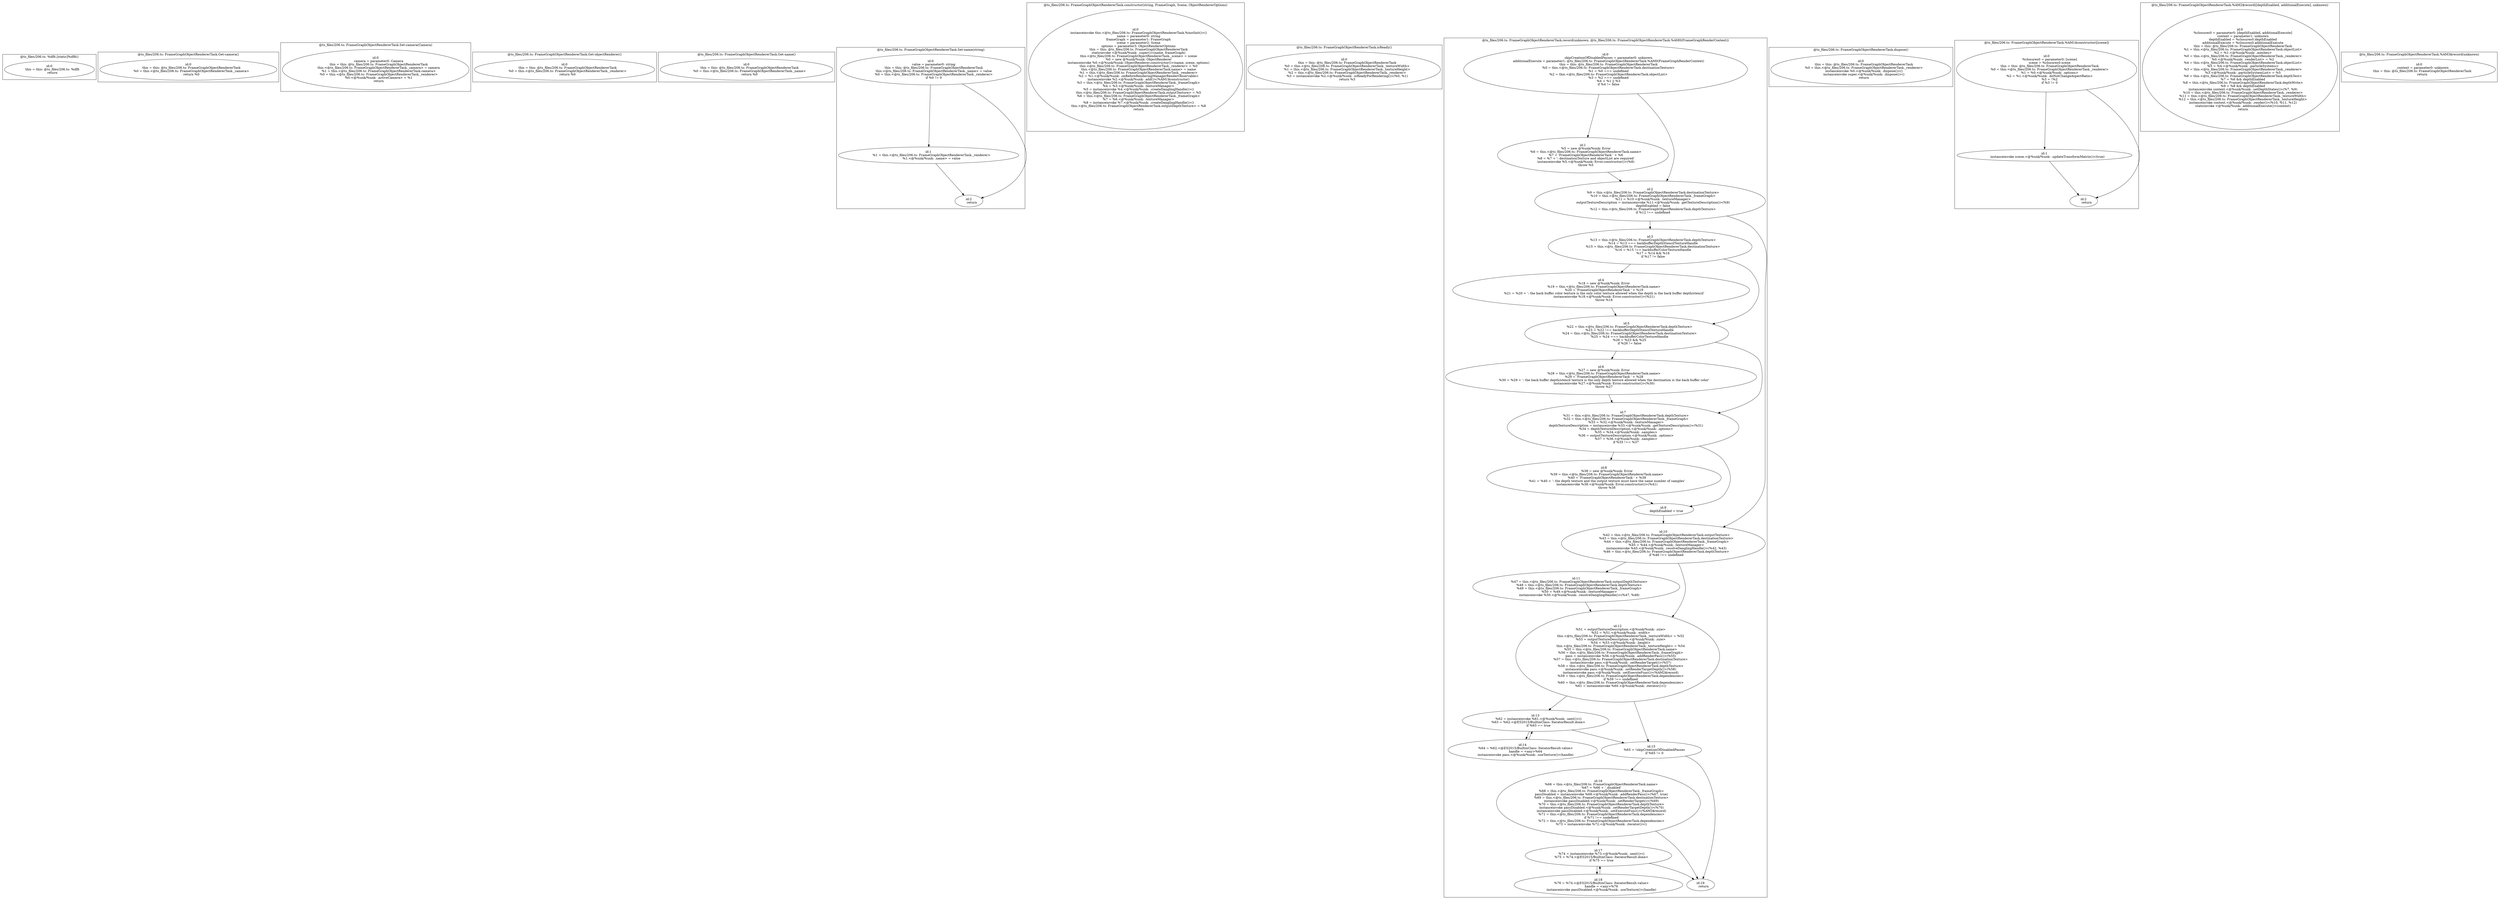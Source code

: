 digraph "206.ts" {
subgraph "cluster_@ts_files/206.ts: %dflt.[static]%dflt()" {
  label="@ts_files/206.ts: %dflt.[static]%dflt()";
  Node33720 [label="id:0
      this = this: @ts_files/206.ts: %dflt
      return"];
}
subgraph "cluster_@ts_files/206.ts: FrameGraphObjectRendererTask.Get-camera()" {
  label="@ts_files/206.ts: FrameGraphObjectRendererTask.Get-camera()";
  Node53780 [label="id:0
      this = this: @ts_files/206.ts: FrameGraphObjectRendererTask
      %0 = this.<@ts_files/206.ts: FrameGraphObjectRendererTask._camera>
      return %0"];
}
subgraph "cluster_@ts_files/206.ts: FrameGraphObjectRendererTask.Set-camera(Camera)" {
  label="@ts_files/206.ts: FrameGraphObjectRendererTask.Set-camera(Camera)";
  Node59750 [label="id:0
      camera = parameter0: Camera
      this = this: @ts_files/206.ts: FrameGraphObjectRendererTask
      this.<@ts_files/206.ts: FrameGraphObjectRendererTask._camera> = camera
      %1 = this.<@ts_files/206.ts: FrameGraphObjectRendererTask.camera>
      %0 = this.<@ts_files/206.ts: FrameGraphObjectRendererTask._renderer>
      %0.<@%unk/%unk: .activeCamera> = %1
      return"];
}
subgraph "cluster_@ts_files/206.ts: FrameGraphObjectRendererTask.Get-objectRenderer()" {
  label="@ts_files/206.ts: FrameGraphObjectRendererTask.Get-objectRenderer()";
  Node62150 [label="id:0
      this = this: @ts_files/206.ts: FrameGraphObjectRendererTask
      %0 = this.<@ts_files/206.ts: FrameGraphObjectRendererTask._renderer>
      return %0"];
}
subgraph "cluster_@ts_files/206.ts: FrameGraphObjectRendererTask.Get-name()" {
  label="@ts_files/206.ts: FrameGraphObjectRendererTask.Get-name()";
  Node51780 [label="id:0
      this = this: @ts_files/206.ts: FrameGraphObjectRendererTask
      %0 = this.<@ts_files/206.ts: FrameGraphObjectRendererTask._name>
      return %0"];
}
subgraph "cluster_@ts_files/206.ts: FrameGraphObjectRendererTask.Set-name(string)" {
  label="@ts_files/206.ts: FrameGraphObjectRendererTask.Set-name(string)";
  Node58530 [label="id:0
      value = parameter0: string
      this = this: @ts_files/206.ts: FrameGraphObjectRendererTask
      this.<@ts_files/206.ts: FrameGraphObjectRendererTask._name> = value
      %0 = this.<@ts_files/206.ts: FrameGraphObjectRendererTask._renderer>
      if %0 != 0"];
  Node58531 [label="id:1
      %1 = this.<@ts_files/206.ts: FrameGraphObjectRendererTask._renderer>
      %1.<@%unk/%unk: .name> = value"];
  Node58532 [label="id:2
      return"];
  Node58530 -> Node58531;
  Node58530 -> Node58532;
  Node58531 -> Node58532;
}
subgraph "cluster_@ts_files/206.ts: FrameGraphObjectRendererTask.constructor(string, FrameGraph, Scene, ObjectRendererOptions)" {
  label="@ts_files/206.ts: FrameGraphObjectRendererTask.constructor(string, FrameGraph, Scene, ObjectRendererOptions)";
  Node101940 [label="id:0
      instanceinvoke this.<@ts_files/206.ts: FrameGraphObjectRendererTask.%instInit()>()
      name = parameter0: string
      frameGraph = parameter1: FrameGraph
      scene = parameter2: Scene
      options = parameter3: ObjectRendererOptions
      this = this: @ts_files/206.ts: FrameGraphObjectRendererTask
      staticinvoke <@%unk/%unk: .super()>(name, frameGraph)
      this.<@ts_files/206.ts: FrameGraphObjectRendererTask._scene> = scene
      %0 = new @%unk/%unk: ObjectRenderer
      instanceinvoke %0.<@%unk/%unk: ObjectRenderer.constructor()>(name, scene, options)
      this.<@ts_files/206.ts: FrameGraphObjectRendererTask._renderer> = %0
      this.<@ts_files/206.ts: FrameGraphObjectRendererTask.name> = name
      %1 = this.<@ts_files/206.ts: FrameGraphObjectRendererTask._renderer>
      %2 = %1.<@%unk/%unk: .onBeforeRenderingManagerRenderObservable>
      instanceinvoke %2.<@%unk/%unk: .add()>(%AM1$constructor)
      %3 = this.<@ts_files/206.ts: FrameGraphObjectRendererTask._frameGraph>
      %4 = %3.<@%unk/%unk: .textureManager>
      %5 = instanceinvoke %4.<@%unk/%unk: .createDanglingHandle()>()
      this.<@ts_files/206.ts: FrameGraphObjectRendererTask.outputTexture> = %5
      %6 = this.<@ts_files/206.ts: FrameGraphObjectRendererTask._frameGraph>
      %7 = %6.<@%unk/%unk: .textureManager>
      %8 = instanceinvoke %7.<@%unk/%unk: .createDanglingHandle()>()
      this.<@ts_files/206.ts: FrameGraphObjectRendererTask.outputDepthTexture> = %8
      return"];
}
subgraph "cluster_@ts_files/206.ts: FrameGraphObjectRendererTask.isReady()" {
  label="@ts_files/206.ts: FrameGraphObjectRendererTask.isReady()";
  Node51490 [label="id:0
      this = this: @ts_files/206.ts: FrameGraphObjectRendererTask
      %0 = this.<@ts_files/206.ts: FrameGraphObjectRendererTask._textureWidth>
      %1 = this.<@ts_files/206.ts: FrameGraphObjectRendererTask._textureHeight>
      %2 = this.<@ts_files/206.ts: FrameGraphObjectRendererTask._renderer>
      %3 = instanceinvoke %2.<@%unk/%unk: .isReadyForRendering()>(%0, %1)
      return %3"];
}
subgraph "cluster_@ts_files/206.ts: FrameGraphObjectRendererTask.%AM0(FrameGraphRenderContext)" {
  label="@ts_files/206.ts: FrameGraphObjectRendererTask.%AM0(FrameGraphRenderContext)";
}
subgraph "cluster_@ts_files/206.ts: FrameGraphObjectRendererTask.record(unknown, @ts_files/206.ts: FrameGraphObjectRendererTask.%AM0(FrameGraphRenderContext))" {
  label="@ts_files/206.ts: FrameGraphObjectRendererTask.record(unknown, @ts_files/206.ts: FrameGraphObjectRendererTask.%AM0(FrameGraphRenderContext))";
  Node129200 [label="id:0
      skipCreationOfDisabledPasses = parameter0: unknown
      additionalExecute = parameter1: @ts_files/206.ts: FrameGraphObjectRendererTask.%AM0(FrameGraphRenderContext)
      this = this: @ts_files/206.ts: FrameGraphObjectRendererTask
      %0 = this.<@ts_files/206.ts: FrameGraphObjectRendererTask.destinationTexture>
      %1 = %0 === undefined
      %2 = this.<@ts_files/206.ts: FrameGraphObjectRendererTask.objectList>
      %3 = %2 === undefined
      %4 = %1 || %3
      if %4 != false"];
  Node129201 [label="id:1
      %5 = new @%unk/%unk: Error
      %6 = this.<@ts_files/206.ts: FrameGraphObjectRendererTask.name>
      %7 = 'FrameGraphObjectRendererTask ' + %6
      %8 = %7 + ': destinationTexture and objectList are required'
      instanceinvoke %5.<@%unk/%unk: Error.constructor()>(%8)
      throw %5"];
  Node129202 [label="id:2
      %9 = this.<@ts_files/206.ts: FrameGraphObjectRendererTask.destinationTexture>
      %10 = this.<@ts_files/206.ts: FrameGraphObjectRendererTask._frameGraph>
      %11 = %10.<@%unk/%unk: .textureManager>
      outputTextureDescription = instanceinvoke %11.<@%unk/%unk: .getTextureDescription()>(%9)
      depthEnabled = false
      %12 = this.<@ts_files/206.ts: FrameGraphObjectRendererTask.depthTexture>
      if %12 !== undefined"];
  Node129203 [label="id:3
      %13 = this.<@ts_files/206.ts: FrameGraphObjectRendererTask.depthTexture>
      %14 = %13 === backbufferDepthStencilTextureHandle
      %15 = this.<@ts_files/206.ts: FrameGraphObjectRendererTask.destinationTexture>
      %16 = %15 !== backbufferColorTextureHandle
      %17 = %14 && %16
      if %17 != false"];
  Node129204 [label="id:4
      %18 = new @%unk/%unk: Error
      %19 = this.<@ts_files/206.ts: FrameGraphObjectRendererTask.name>
      %20 = 'FrameGraphObjectRendererTask ' + %19
      %21 = %20 + ': the back buffer color texture is the only color texture allowed when the depth is the back buffer depth/stencil'
      instanceinvoke %18.<@%unk/%unk: Error.constructor()>(%21)
      throw %18"];
  Node129205 [label="id:5
      %22 = this.<@ts_files/206.ts: FrameGraphObjectRendererTask.depthTexture>
      %23 = %22 !== backbufferDepthStencilTextureHandle
      %24 = this.<@ts_files/206.ts: FrameGraphObjectRendererTask.destinationTexture>
      %25 = %24 === backbufferColorTextureHandle
      %26 = %23 && %25
      if %26 != false"];
  Node129206 [label="id:6
      %27 = new @%unk/%unk: Error
      %28 = this.<@ts_files/206.ts: FrameGraphObjectRendererTask.name>
      %29 = 'FrameGraphObjectRendererTask ' + %28
      %30 = %29 + ': the back buffer depth/stencil texture is the only depth texture allowed when the destination is the back buffer color'
      instanceinvoke %27.<@%unk/%unk: Error.constructor()>(%30)
      throw %27"];
  Node129207 [label="id:7
      %31 = this.<@ts_files/206.ts: FrameGraphObjectRendererTask.depthTexture>
      %32 = this.<@ts_files/206.ts: FrameGraphObjectRendererTask._frameGraph>
      %33 = %32.<@%unk/%unk: .textureManager>
      depthTextureDescription = instanceinvoke %33.<@%unk/%unk: .getTextureDescription()>(%31)
      %34 = depthTextureDescription.<@%unk/%unk: .options>
      %35 = %34.<@%unk/%unk: .samples>
      %36 = outputTextureDescription.<@%unk/%unk: .options>
      %37 = %36.<@%unk/%unk: .samples>
      if %35 !== %37"];
  Node129208 [label="id:8
      %38 = new @%unk/%unk: Error
      %39 = this.<@ts_files/206.ts: FrameGraphObjectRendererTask.name>
      %40 = 'FrameGraphObjectRendererTask ' + %39
      %41 = %40 + ': the depth texture and the output texture must have the same number of samples'
      instanceinvoke %38.<@%unk/%unk: Error.constructor()>(%41)
      throw %38"];
  Node129209 [label="id:9
      depthEnabled = true"];
  Node1292010 [label="id:10
      %42 = this.<@ts_files/206.ts: FrameGraphObjectRendererTask.outputTexture>
      %43 = this.<@ts_files/206.ts: FrameGraphObjectRendererTask.destinationTexture>
      %44 = this.<@ts_files/206.ts: FrameGraphObjectRendererTask._frameGraph>
      %45 = %44.<@%unk/%unk: .textureManager>
      instanceinvoke %45.<@%unk/%unk: .resolveDanglingHandle()>(%42, %43)
      %46 = this.<@ts_files/206.ts: FrameGraphObjectRendererTask.depthTexture>
      if %46 !== undefined"];
  Node1292011 [label="id:11
      %47 = this.<@ts_files/206.ts: FrameGraphObjectRendererTask.outputDepthTexture>
      %48 = this.<@ts_files/206.ts: FrameGraphObjectRendererTask.depthTexture>
      %49 = this.<@ts_files/206.ts: FrameGraphObjectRendererTask._frameGraph>
      %50 = %49.<@%unk/%unk: .textureManager>
      instanceinvoke %50.<@%unk/%unk: .resolveDanglingHandle()>(%47, %48)"];
  Node1292012 [label="id:12
      %51 = outputTextureDescription.<@%unk/%unk: .size>
      %52 = %51.<@%unk/%unk: .width>
      this.<@ts_files/206.ts: FrameGraphObjectRendererTask._textureWidth> = %52
      %53 = outputTextureDescription.<@%unk/%unk: .size>
      %54 = %53.<@%unk/%unk: .height>
      this.<@ts_files/206.ts: FrameGraphObjectRendererTask._textureHeight> = %54
      %55 = this.<@ts_files/206.ts: FrameGraphObjectRendererTask.name>
      %56 = this.<@ts_files/206.ts: FrameGraphObjectRendererTask._frameGraph>
      pass = instanceinvoke %56.<@%unk/%unk: .addRenderPass()>(%55)
      %57 = this.<@ts_files/206.ts: FrameGraphObjectRendererTask.destinationTexture>
      instanceinvoke pass.<@%unk/%unk: .setRenderTarget()>(%57)
      %58 = this.<@ts_files/206.ts: FrameGraphObjectRendererTask.depthTexture>
      instanceinvoke pass.<@%unk/%unk: .setRenderTargetDepth()>(%58)
      instanceinvoke pass.<@%unk/%unk: .setExecuteFunc()>(%AM2$record)
      %59 = this.<@ts_files/206.ts: FrameGraphObjectRendererTask.dependencies>
      if %59 !== undefined
      %60 = this.<@ts_files/206.ts: FrameGraphObjectRendererTask.dependencies>
      %61 = instanceinvoke %60.<@%unk/%unk: .iterator()>()"];
  Node1292013 [label="id:13
      %62 = instanceinvoke %61.<@%unk/%unk: .next()>()
      %63 = %62.<@ES2015/BuiltinClass: IteratorResult.done>
      if %63 == true"];
  Node1292014 [label="id:14
      %64 = %62.<@ES2015/BuiltinClass: IteratorResult.value>
      handle = <any>%64
      instanceinvoke pass.<@%unk/%unk: .useTexture()>(handle)"];
  Node1292015 [label="id:15
      %65 = !skipCreationOfDisabledPasses
      if %65 != 0"];
  Node1292016 [label="id:16
      %66 = this.<@ts_files/206.ts: FrameGraphObjectRendererTask.name>
      %67 = %66 + '_disabled'
      %68 = this.<@ts_files/206.ts: FrameGraphObjectRendererTask._frameGraph>
      passDisabled = instanceinvoke %68.<@%unk/%unk: .addRenderPass()>(%67, true)
      %69 = this.<@ts_files/206.ts: FrameGraphObjectRendererTask.destinationTexture>
      instanceinvoke passDisabled.<@%unk/%unk: .setRenderTarget()>(%69)
      %70 = this.<@ts_files/206.ts: FrameGraphObjectRendererTask.depthTexture>
      instanceinvoke passDisabled.<@%unk/%unk: .setRenderTargetDepth()>(%70)
      instanceinvoke passDisabled.<@%unk/%unk: .setExecuteFunc()>(%AM3$record)
      %71 = this.<@ts_files/206.ts: FrameGraphObjectRendererTask.dependencies>
      if %71 !== undefined
      %72 = this.<@ts_files/206.ts: FrameGraphObjectRendererTask.dependencies>
      %73 = instanceinvoke %72.<@%unk/%unk: .iterator()>()"];
  Node1292017 [label="id:17
      %74 = instanceinvoke %73.<@%unk/%unk: .next()>()
      %75 = %74.<@ES2015/BuiltinClass: IteratorResult.done>
      if %75 == true"];
  Node1292018 [label="id:18
      %76 = %74.<@ES2015/BuiltinClass: IteratorResult.value>
      handle = <any>%76
      instanceinvoke passDisabled.<@%unk/%unk: .useTexture()>(handle)"];
  Node1292019 [label="id:19
      return"];
  Node129200 -> Node129201;
  Node129200 -> Node129202;
  Node129201 -> Node129202;
  Node129202 -> Node129203;
  Node129202 -> Node1292010;
  Node129203 -> Node129204;
  Node129203 -> Node129205;
  Node129204 -> Node129205;
  Node129205 -> Node129206;
  Node129205 -> Node129207;
  Node129206 -> Node129207;
  Node129207 -> Node129208;
  Node129207 -> Node129209;
  Node129208 -> Node129209;
  Node129209 -> Node1292010;
  Node1292010 -> Node1292011;
  Node1292010 -> Node1292012;
  Node1292011 -> Node1292012;
  Node1292012 -> Node1292013;
  Node1292012 -> Node1292015;
  Node1292013 -> Node1292014;
  Node1292013 -> Node1292015;
  Node1292014 -> Node1292013;
  Node1292015 -> Node1292016;
  Node1292015 -> Node1292019;
  Node1292016 -> Node1292017;
  Node1292016 -> Node1292019;
  Node1292017 -> Node1292018;
  Node1292017 -> Node1292019;
  Node1292018 -> Node1292017;
}
subgraph "cluster_@ts_files/206.ts: FrameGraphObjectRendererTask.dispose()" {
  label="@ts_files/206.ts: FrameGraphObjectRendererTask.dispose()";
  Node51870 [label="id:0
      this = this: @ts_files/206.ts: FrameGraphObjectRendererTask
      %0 = this.<@ts_files/206.ts: FrameGraphObjectRendererTask._renderer>
      instanceinvoke %0.<@%unk/%unk: .dispose()>()
      instanceinvoke super.<@%unk/%unk: .dispose()>()
      return"];
}
subgraph "cluster_@ts_files/206.ts: FrameGraphObjectRendererTask.%AM1$constructor([scene])" {
  label="@ts_files/206.ts: FrameGraphObjectRendererTask.%AM1$constructor([scene])";
  Node66240 [label="id:0
      %closures0 = parameter0: [scene]
      scene = %closures0.scene
      this = this: @ts_files/206.ts: FrameGraphObjectRendererTask
      %0 = this.<@ts_files/206.ts: FrameGraphObjectRendererTask._renderer>
      %1 = %0.<@%unk/%unk: .options>
      %2 = %1.<@%unk/%unk: .doNotChangeAspectRatio>
      %3 = !%2
      if %3 != 0"];
  Node66241 [label="id:1
      instanceinvoke scene.<@%unk/%unk: .updateTransformMatrix()>(true)"];
  Node66242 [label="id:2
      return"];
  Node66240 -> Node66241;
  Node66240 -> Node66242;
  Node66241 -> Node66242;
}
subgraph "cluster_@ts_files/206.ts: FrameGraphObjectRendererTask.%AM2$record([depthEnabled, additionalExecute], unknown)" {
  label="@ts_files/206.ts: FrameGraphObjectRendererTask.%AM2$record([depthEnabled, additionalExecute], unknown)";
  Node94400 [label="id:0
      %closures0 = parameter0: [depthEnabled, additionalExecute]
      context = parameter1: unknown
      depthEnabled = %closures0.depthEnabled
      additionalExecute = %closures0.additionalExecute
      this = this: @ts_files/206.ts: FrameGraphObjectRendererTask
      %1 = this.<@ts_files/206.ts: FrameGraphObjectRendererTask.objectList>
      %2 = %1.<@%unk/%unk: .meshes>
      %0 = this.<@ts_files/206.ts: FrameGraphObjectRendererTask._renderer>
      %0.<@%unk/%unk: .renderList> = %2
      %4 = this.<@ts_files/206.ts: FrameGraphObjectRendererTask.objectList>
      %5 = %4.<@%unk/%unk: .particleSystems>
      %3 = this.<@ts_files/206.ts: FrameGraphObjectRendererTask._renderer>
      %3.<@%unk/%unk: .particleSystemList> = %5
      %6 = this.<@ts_files/206.ts: FrameGraphObjectRendererTask.depthTest>
      %7 = %6 && depthEnabled
      %8 = this.<@ts_files/206.ts: FrameGraphObjectRendererTask.depthWrite>
      %9 = %8 && depthEnabled
      instanceinvoke context.<@%unk/%unk: .setDepthStates()>(%7, %9)
      %10 = this.<@ts_files/206.ts: FrameGraphObjectRendererTask._renderer>
      %11 = this.<@ts_files/206.ts: FrameGraphObjectRendererTask._textureWidth>
      %12 = this.<@ts_files/206.ts: FrameGraphObjectRendererTask._textureHeight>
      instanceinvoke context.<@%unk/%unk: .render()>(%10, %11, %12)
      staticinvoke <@%unk/%unk: .additionalExecute()>(context)
      return"];
}
subgraph "cluster_@ts_files/206.ts: FrameGraphObjectRendererTask.%AM3$record(unknown)" {
  label="@ts_files/206.ts: FrameGraphObjectRendererTask.%AM3$record(unknown)";
  Node61170 [label="id:0
      _context = parameter0: unknown
      this = this: @ts_files/206.ts: FrameGraphObjectRendererTask
      return"];
}
}
